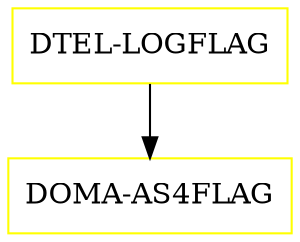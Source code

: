 digraph G {
  "DTEL-LOGFLAG" [shape=box,color=yellow];
  "DOMA-AS4FLAG" [shape=box,color=yellow,URL="./DOMA_AS4FLAG.html"];
  "DTEL-LOGFLAG" -> "DOMA-AS4FLAG";
}
